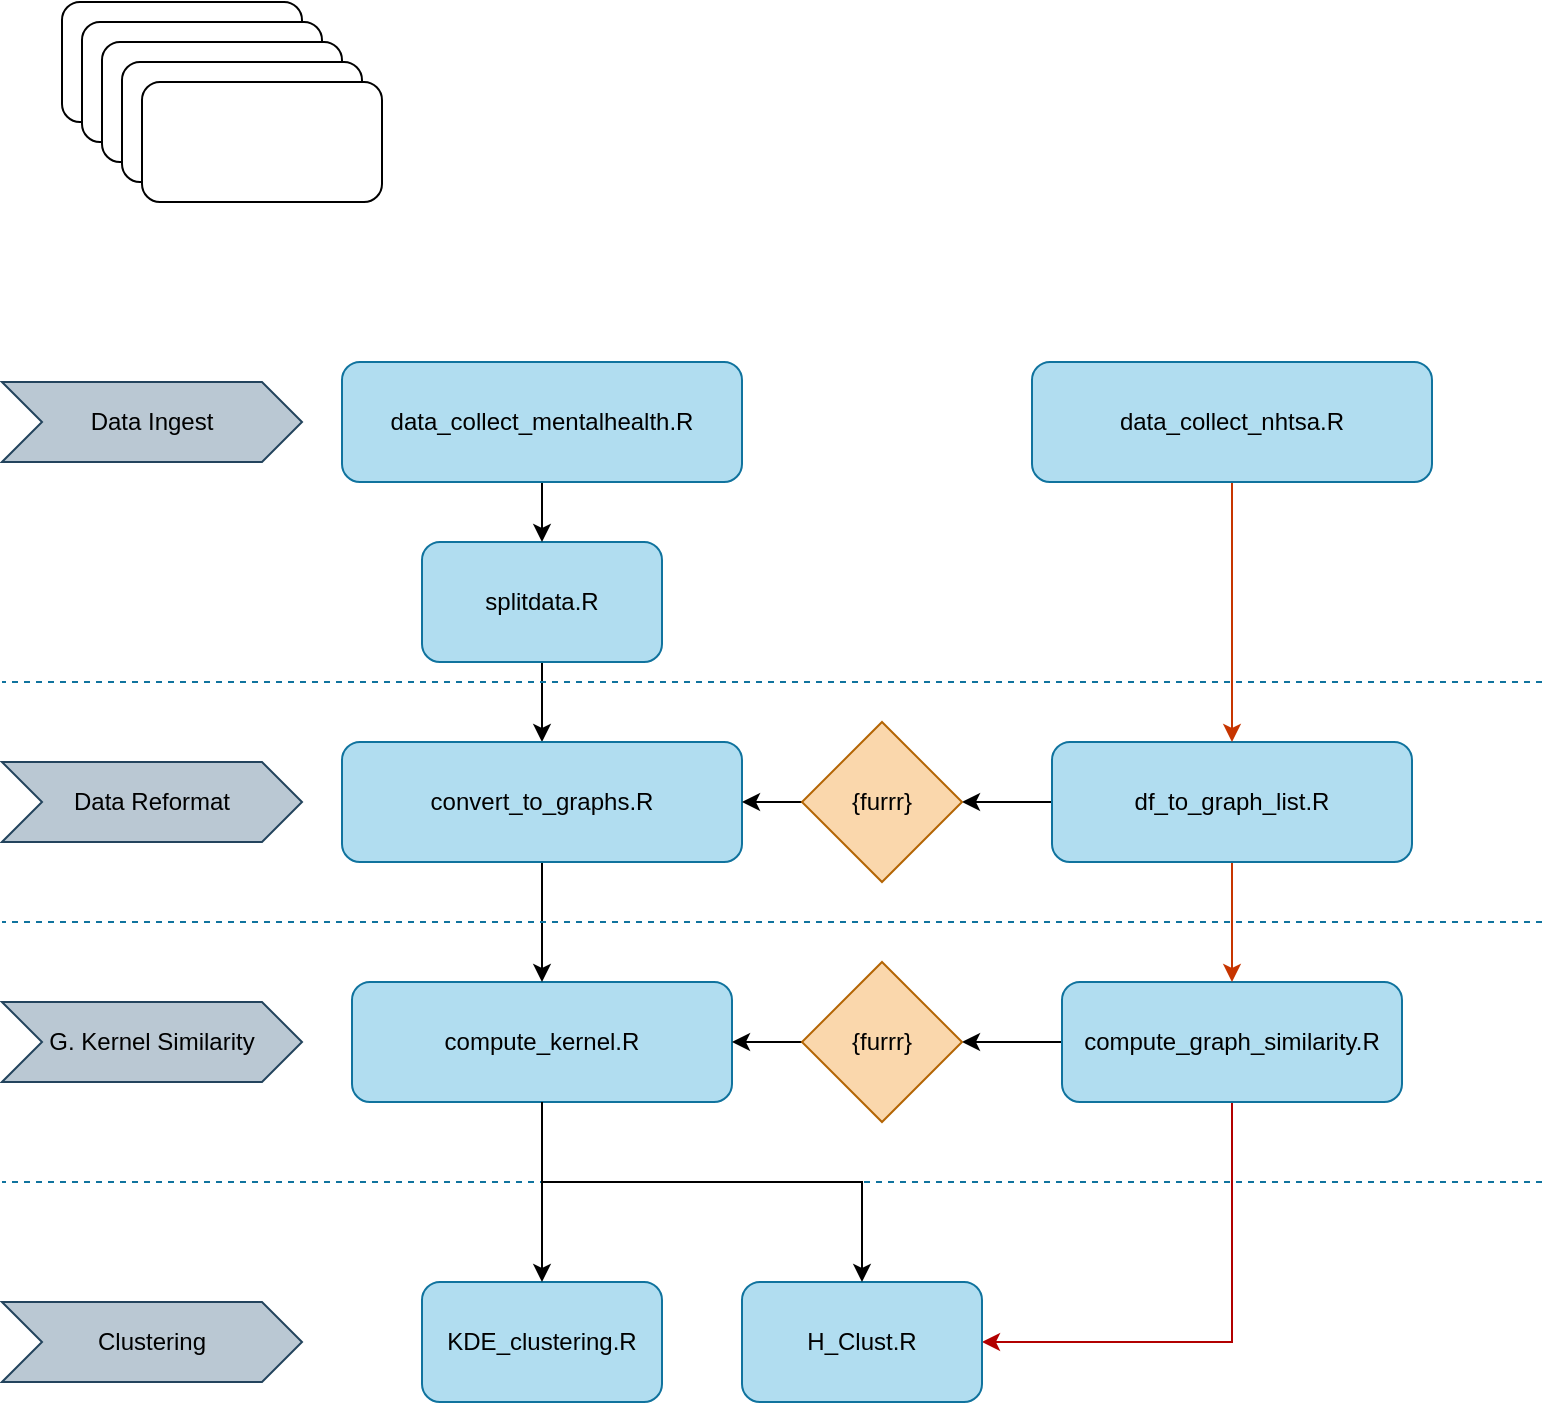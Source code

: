 <mxfile version="13.3.5" type="device"><diagram id="DI8qpGc-5sknmfjHDZj9" name="Page-1"><mxGraphModel dx="946" dy="600" grid="1" gridSize="10" guides="1" tooltips="1" connect="1" arrows="1" fold="1" page="1" pageScale="1" pageWidth="850" pageHeight="1100" math="0" shadow="0"><root><mxCell id="0"/><mxCell id="1" parent="0"/><mxCell id="7ZAS1kC42kmFrAZp0_V7-1" value="" style="rounded=1;whiteSpace=wrap;html=1;" parent="1" vertex="1"><mxGeometry x="60" y="60" width="120" height="60" as="geometry"/></mxCell><mxCell id="7ZAS1kC42kmFrAZp0_V7-2" value="" style="rounded=1;whiteSpace=wrap;html=1;" parent="1" vertex="1"><mxGeometry x="70" y="70" width="120" height="60" as="geometry"/></mxCell><mxCell id="7ZAS1kC42kmFrAZp0_V7-3" value="" style="rounded=1;whiteSpace=wrap;html=1;" parent="1" vertex="1"><mxGeometry x="80" y="80" width="120" height="60" as="geometry"/></mxCell><mxCell id="7ZAS1kC42kmFrAZp0_V7-4" value="" style="rounded=1;whiteSpace=wrap;html=1;" parent="1" vertex="1"><mxGeometry x="90" y="90" width="120" height="60" as="geometry"/></mxCell><mxCell id="7ZAS1kC42kmFrAZp0_V7-5" value="" style="rounded=1;whiteSpace=wrap;html=1;" parent="1" vertex="1"><mxGeometry x="100" y="100" width="120" height="60" as="geometry"/></mxCell><mxCell id="7ZAS1kC42kmFrAZp0_V7-6" value="KDE_clustering.R" style="rounded=1;whiteSpace=wrap;html=1;fillColor=#b1ddf0;strokeColor=#10739e;" parent="1" vertex="1"><mxGeometry x="240" y="700" width="120" height="60" as="geometry"/></mxCell><mxCell id="7ZAS1kC42kmFrAZp0_V7-28" value="" style="edgeStyle=orthogonalEdgeStyle;rounded=0;orthogonalLoop=1;jettySize=auto;html=1;entryX=0.5;entryY=0;entryDx=0;entryDy=0;" parent="1" source="7ZAS1kC42kmFrAZp0_V7-7" target="7ZAS1kC42kmFrAZp0_V7-6" edge="1"><mxGeometry relative="1" as="geometry"><mxPoint x="300.0" y="680.0" as="targetPoint"/></mxGeometry></mxCell><mxCell id="7ZAS1kC42kmFrAZp0_V7-7" value="compute_kernel.R" style="rounded=1;whiteSpace=wrap;html=1;fillColor=#b1ddf0;strokeColor=#10739e;" parent="1" vertex="1"><mxGeometry x="205" y="550" width="190" height="60" as="geometry"/></mxCell><mxCell id="MZ1TCyhiwABnN24IcxvO-4" value="" style="edgeStyle=orthogonalEdgeStyle;rounded=0;orthogonalLoop=1;jettySize=auto;html=1;" parent="1" source="7ZAS1kC42kmFrAZp0_V7-8" target="7ZAS1kC42kmFrAZp0_V7-23" edge="1"><mxGeometry relative="1" as="geometry"/></mxCell><mxCell id="FoyIpIpIoHoQBHSYBroI-1" style="edgeStyle=orthogonalEdgeStyle;rounded=0;orthogonalLoop=1;jettySize=auto;html=1;entryX=1;entryY=0.5;entryDx=0;entryDy=0;fillColor=#e51400;strokeColor=#B20000;" edge="1" parent="1" source="7ZAS1kC42kmFrAZp0_V7-8" target="orIGI6jz5l-V1sgPxdX4-9"><mxGeometry relative="1" as="geometry"><Array as="points"><mxPoint x="645" y="730"/></Array></mxGeometry></mxCell><mxCell id="7ZAS1kC42kmFrAZp0_V7-8" value="compute_graph_similarity.R" style="rounded=1;whiteSpace=wrap;html=1;fillColor=#b1ddf0;strokeColor=#10739e;" parent="1" vertex="1"><mxGeometry x="560" y="550" width="170" height="60" as="geometry"/></mxCell><mxCell id="7ZAS1kC42kmFrAZp0_V7-22" style="edgeStyle=orthogonalEdgeStyle;rounded=0;orthogonalLoop=1;jettySize=auto;html=1;exitX=0.5;exitY=1;exitDx=0;exitDy=0;" parent="1" source="7ZAS1kC42kmFrAZp0_V7-9" target="7ZAS1kC42kmFrAZp0_V7-11" edge="1"><mxGeometry relative="1" as="geometry"/></mxCell><mxCell id="7ZAS1kC42kmFrAZp0_V7-9" value="splitdata.R" style="rounded=1;whiteSpace=wrap;html=1;fillColor=#b1ddf0;strokeColor=#10739e;" parent="1" vertex="1"><mxGeometry x="240" y="330" width="120" height="60" as="geometry"/></mxCell><mxCell id="7ZAS1kC42kmFrAZp0_V7-18" value="" style="edgeStyle=orthogonalEdgeStyle;rounded=0;orthogonalLoop=1;jettySize=auto;html=1;" parent="1" source="7ZAS1kC42kmFrAZp0_V7-10" target="7ZAS1kC42kmFrAZp0_V7-17" edge="1"><mxGeometry relative="1" as="geometry"/></mxCell><mxCell id="MZ1TCyhiwABnN24IcxvO-2" style="edgeStyle=orthogonalEdgeStyle;rounded=0;orthogonalLoop=1;jettySize=auto;html=1;fillColor=#fa6800;strokeColor=#C73500;" parent="1" source="7ZAS1kC42kmFrAZp0_V7-10" target="7ZAS1kC42kmFrAZp0_V7-8" edge="1"><mxGeometry relative="1" as="geometry"/></mxCell><mxCell id="7ZAS1kC42kmFrAZp0_V7-10" value="df_to_graph_list.R" style="rounded=1;whiteSpace=wrap;html=1;fillColor=#b1ddf0;strokeColor=#10739e;" parent="1" vertex="1"><mxGeometry x="555" y="430" width="180" height="60" as="geometry"/></mxCell><mxCell id="7ZAS1kC42kmFrAZp0_V7-25" value="" style="edgeStyle=orthogonalEdgeStyle;rounded=0;orthogonalLoop=1;jettySize=auto;html=1;" parent="1" source="7ZAS1kC42kmFrAZp0_V7-11" target="7ZAS1kC42kmFrAZp0_V7-7" edge="1"><mxGeometry relative="1" as="geometry"/></mxCell><mxCell id="7ZAS1kC42kmFrAZp0_V7-11" value="convert_to_graphs.R" style="rounded=1;whiteSpace=wrap;html=1;fillColor=#b1ddf0;strokeColor=#10739e;" parent="1" vertex="1"><mxGeometry x="200" y="430" width="200" height="60" as="geometry"/></mxCell><mxCell id="7ZAS1kC42kmFrAZp0_V7-21" value="" style="edgeStyle=orthogonalEdgeStyle;rounded=0;orthogonalLoop=1;jettySize=auto;html=1;" parent="1" source="7ZAS1kC42kmFrAZp0_V7-12" target="7ZAS1kC42kmFrAZp0_V7-9" edge="1"><mxGeometry relative="1" as="geometry"/></mxCell><mxCell id="7ZAS1kC42kmFrAZp0_V7-12" value="data_collect_mentalhealth.R" style="rounded=1;whiteSpace=wrap;html=1;fillColor=#b1ddf0;strokeColor=#10739e;" parent="1" vertex="1"><mxGeometry x="200" y="240" width="200" height="60" as="geometry"/></mxCell><mxCell id="7ZAS1kC42kmFrAZp0_V7-19" value="" style="edgeStyle=orthogonalEdgeStyle;rounded=0;orthogonalLoop=1;jettySize=auto;html=1;" parent="1" source="7ZAS1kC42kmFrAZp0_V7-17" target="7ZAS1kC42kmFrAZp0_V7-11" edge="1"><mxGeometry relative="1" as="geometry"/></mxCell><mxCell id="7ZAS1kC42kmFrAZp0_V7-17" value="{furrr}" style="rhombus;whiteSpace=wrap;html=1;fillColor=#fad7ac;strokeColor=#b46504;" parent="1" vertex="1"><mxGeometry x="430" y="420" width="80" height="80" as="geometry"/></mxCell><mxCell id="7ZAS1kC42kmFrAZp0_V7-26" value="" style="edgeStyle=orthogonalEdgeStyle;rounded=0;orthogonalLoop=1;jettySize=auto;html=1;" parent="1" source="7ZAS1kC42kmFrAZp0_V7-23" target="7ZAS1kC42kmFrAZp0_V7-7" edge="1"><mxGeometry relative="1" as="geometry"/></mxCell><mxCell id="7ZAS1kC42kmFrAZp0_V7-23" value="{furrr}" style="rhombus;whiteSpace=wrap;html=1;fillColor=#fad7ac;strokeColor=#b46504;" parent="1" vertex="1"><mxGeometry x="430" y="540" width="80" height="80" as="geometry"/></mxCell><mxCell id="orIGI6jz5l-V1sgPxdX4-1" value="Data Ingest" style="shape=step;perimeter=stepPerimeter;whiteSpace=wrap;html=1;fixedSize=1;fillColor=#bac8d3;strokeColor=#23445d;" parent="1" vertex="1"><mxGeometry x="30" y="250" width="150" height="40" as="geometry"/></mxCell><mxCell id="orIGI6jz5l-V1sgPxdX4-2" value="Data Reformat" style="shape=step;perimeter=stepPerimeter;whiteSpace=wrap;html=1;fixedSize=1;fillColor=#bac8d3;strokeColor=#23445d;" parent="1" vertex="1"><mxGeometry x="30" y="440" width="150" height="40" as="geometry"/></mxCell><mxCell id="orIGI6jz5l-V1sgPxdX4-3" value="G. Kernel Similarity" style="shape=step;perimeter=stepPerimeter;whiteSpace=wrap;html=1;fixedSize=1;fillColor=#bac8d3;strokeColor=#23445d;" parent="1" vertex="1"><mxGeometry x="30" y="560" width="150" height="40" as="geometry"/></mxCell><mxCell id="orIGI6jz5l-V1sgPxdX4-4" value="Clustering" style="shape=step;perimeter=stepPerimeter;whiteSpace=wrap;html=1;fixedSize=1;fillColor=#bac8d3;strokeColor=#23445d;" parent="1" vertex="1"><mxGeometry x="30" y="710" width="150" height="40" as="geometry"/></mxCell><mxCell id="MZ1TCyhiwABnN24IcxvO-1" style="edgeStyle=orthogonalEdgeStyle;rounded=0;orthogonalLoop=1;jettySize=auto;html=1;fillColor=#fa6800;strokeColor=#C73500;" parent="1" source="orIGI6jz5l-V1sgPxdX4-5" target="7ZAS1kC42kmFrAZp0_V7-10" edge="1"><mxGeometry relative="1" as="geometry"/></mxCell><mxCell id="orIGI6jz5l-V1sgPxdX4-5" value="data_collect_nhtsa.R" style="rounded=1;whiteSpace=wrap;html=1;fillColor=#b1ddf0;strokeColor=#10739e;" parent="1" vertex="1"><mxGeometry x="545" y="240" width="200" height="60" as="geometry"/></mxCell><mxCell id="orIGI6jz5l-V1sgPxdX4-9" value="H_Clust.R" style="rounded=1;whiteSpace=wrap;html=1;fillColor=#b1ddf0;strokeColor=#10739e;" parent="1" vertex="1"><mxGeometry x="400" y="700" width="120" height="60" as="geometry"/></mxCell><mxCell id="FoyIpIpIoHoQBHSYBroI-2" value="" style="endArrow=none;html=1;dashed=1;fillColor=#b1ddf0;strokeColor=#10739e;" edge="1" parent="1"><mxGeometry width="50" height="50" relative="1" as="geometry"><mxPoint x="800" y="650" as="sourcePoint"/><mxPoint x="30" y="650" as="targetPoint"/></mxGeometry></mxCell><mxCell id="FoyIpIpIoHoQBHSYBroI-3" value="" style="endArrow=none;html=1;dashed=1;fillColor=#b1ddf0;strokeColor=#10739e;" edge="1" parent="1"><mxGeometry width="50" height="50" relative="1" as="geometry"><mxPoint x="800" y="520" as="sourcePoint"/><mxPoint x="30" y="520" as="targetPoint"/></mxGeometry></mxCell><mxCell id="FoyIpIpIoHoQBHSYBroI-4" value="" style="endArrow=none;html=1;dashed=1;fillColor=#b1ddf0;strokeColor=#10739e;" edge="1" parent="1"><mxGeometry width="50" height="50" relative="1" as="geometry"><mxPoint x="800" y="400" as="sourcePoint"/><mxPoint x="30" y="400" as="targetPoint"/></mxGeometry></mxCell><mxCell id="orIGI6jz5l-V1sgPxdX4-10" style="edgeStyle=orthogonalEdgeStyle;rounded=0;orthogonalLoop=1;jettySize=auto;html=1;" parent="1" source="7ZAS1kC42kmFrAZp0_V7-7" target="orIGI6jz5l-V1sgPxdX4-9" edge="1"><mxGeometry relative="1" as="geometry"><Array as="points"><mxPoint x="300" y="650"/><mxPoint x="460" y="650"/></Array></mxGeometry></mxCell></root></mxGraphModel></diagram></mxfile>